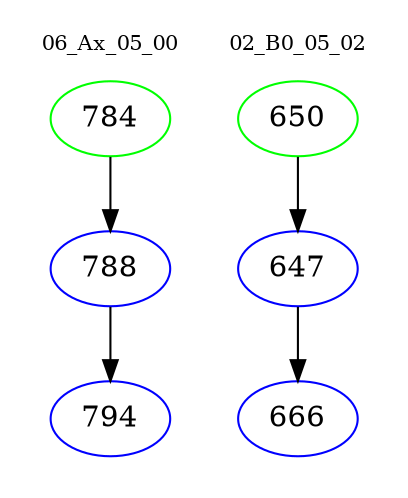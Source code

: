 digraph{
subgraph cluster_0 {
color = white
label = "06_Ax_05_00";
fontsize=10;
T0_784 [label="784", color="green"]
T0_784 -> T0_788 [color="black"]
T0_788 [label="788", color="blue"]
T0_788 -> T0_794 [color="black"]
T0_794 [label="794", color="blue"]
}
subgraph cluster_1 {
color = white
label = "02_B0_05_02";
fontsize=10;
T1_650 [label="650", color="green"]
T1_650 -> T1_647 [color="black"]
T1_647 [label="647", color="blue"]
T1_647 -> T1_666 [color="black"]
T1_666 [label="666", color="blue"]
}
}
